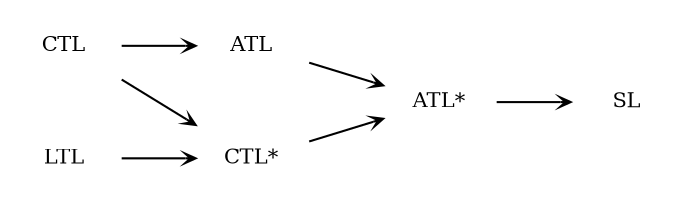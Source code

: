 digraph fig1 {
    rankdir="LR";
    node [shape="none", fontsize = 10];

    0 [label="CTL"];
    1 [label="LTL"];
    2 [label="ATL"];
    3 [label="CTL*"];
    4 [label="ATL*"];
    5 [label="SL"];

    0 -> 2 [arrowsize=0.5, arrowhead=vee];
    0 -> 3 [arrowsize=0.5, arrowhead=vee];
    1 -> 3 [arrowsize=0.5, arrowhead=vee];
    2 -> 4 [arrowsize=0.5, arrowhead=vee];
    3 -> 4 [arrowsize=0.5, arrowhead=vee];
    4 -> 5 [arrowsize=0.5, arrowhead=vee];
}